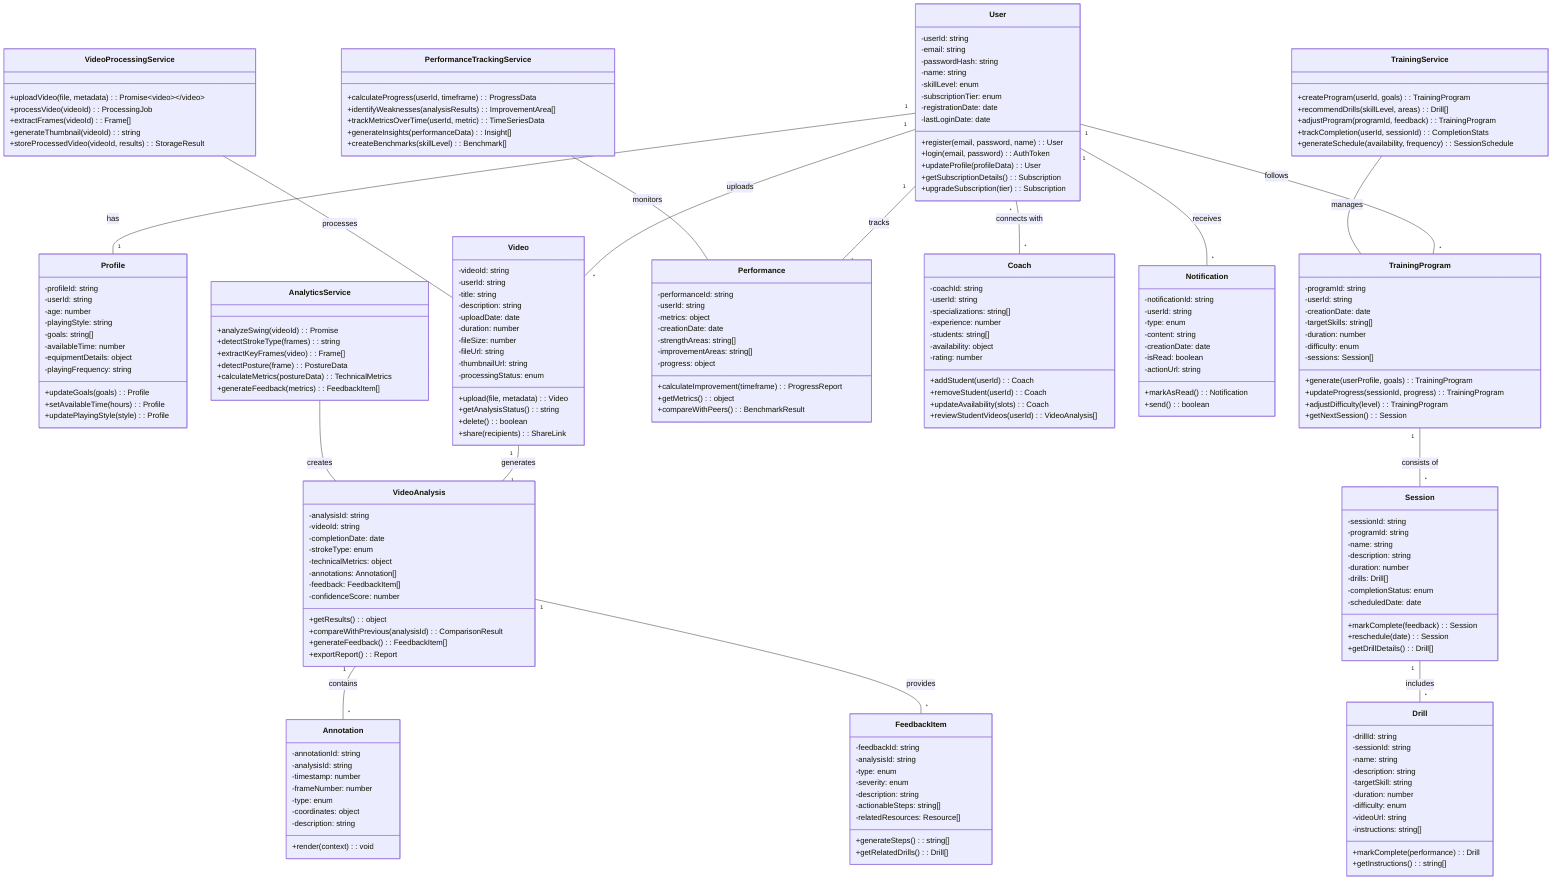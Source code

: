 classDiagram
    class User {
        -userId: string
        -email: string
        -passwordHash: string
        -name: string
        -skillLevel: enum
        -subscriptionTier: enum
        -registrationDate: date
        -lastLoginDate: date
        +register(email, password, name): User
        +login(email, password): AuthToken
        +updateProfile(profileData): User
        +getSubscriptionDetails(): Subscription
        +upgradeSubscription(tier): Subscription
    }

    class Profile {
        -profileId: string
        -userId: string
        -age: number
        -playingStyle: string
        -goals: string[]
        -availableTime: number
        -equipmentDetails: object
        -playingFrequency: string
        +updateGoals(goals): Profile
        +setAvailableTime(hours): Profile
        +updatePlayingStyle(style): Profile
    }

    class Video {
        -videoId: string
        -userId: string
        -title: string
        -description: string
        -uploadDate: date
        -duration: number
        -fileSize: number
        -fileUrl: string
        -thumbnailUrl: string
        -processingStatus: enum
        +upload(file, metadata): Video
        +getAnalysisStatus(): string
        +delete(): boolean
        +share(recipients): ShareLink
    }

    class VideoAnalysis {
        -analysisId: string
        -videoId: string
        -completionDate: date
        -strokeType: enum
        -technicalMetrics: object
        -annotations: Annotation[]
        -feedback: FeedbackItem[]
        -confidenceScore: number
        +getResults(): object
        +compareWithPrevious(analysisId): ComparisonResult
        +generateFeedback(): FeedbackItem[]
        +exportReport(): Report
    }

    class Annotation {
        -annotationId: string
        -analysisId: string
        -timestamp: number
        -frameNumber: number
        -type: enum
        -coordinates: object
        -description: string
        +render(context): void
    }

    class TrainingProgram {
        -programId: string
        -userId: string
        -creationDate: date
        -targetSkills: string[]
        -duration: number
        -difficulty: enum
        -sessions: Session[]
        +generate(userProfile, goals): TrainingProgram
        +updateProgress(sessionId, progress): TrainingProgram
        +adjustDifficulty(level): TrainingProgram
        +getNextSession(): Session
    }

    class Session {
        -sessionId: string
        -programId: string
        -name: string
        -description: string
        -duration: number
        -drills: Drill[]
        -completionStatus: enum
        -scheduledDate: date
        +markComplete(feedback): Session
        +reschedule(date): Session
        +getDrillDetails(): Drill[]
    }

    class Drill {
        -drillId: string
        -sessionId: string
        -name: string
        -description: string
        -targetSkill: string
        -duration: number
        -difficulty: enum
        -videoUrl: string
        -instructions: string[]
        +markComplete(performance): Drill
        +getInstructions(): string[]
    }

    class Performance {
        -performanceId: string
        -userId: string
        -metrics: object
        -creationDate: date
        -strengthAreas: string[]
        -improvementAreas: string[]
        -progress: object
        +calculateImprovement(timeframe): ProgressReport
        +getMetrics(): object
        +compareWithPeers(): BenchmarkResult
    }

    class FeedbackItem {
        -feedbackId: string
        -analysisId: string
        -type: enum
        -severity: enum
        -description: string
        -actionableSteps: string[]
        -relatedResources: Resource[]
        +generateSteps(): string[]
        +getRelatedDrills(): Drill[]
    }

    class Coach {
        -coachId: string
        -userId: string
        -specializations: string[]
        -experience: number
        -students: string[]
        -availability: object
        -rating: number
        +addStudent(userId): Coach
        +removeStudent(userId): Coach
        +updateAvailability(slots): Coach
        +reviewStudentVideos(userId): VideoAnalysis[]
    }

    class Notification {
        -notificationId: string
        -userId: string
        -type: enum
        -content: string
        -creationDate: date
        -isRead: boolean
        -actionUrl: string
        +markAsRead(): Notification
        +send(): boolean
    }

    class AnalyticsService {
        +analyzeSwing(videoId): Promise<VideoAnalysis>
        +detectStrokeType(frames): string
        +extractKeyFrames(video): Frame[]
        +detectPosture(frame): PostureData
        +calculateMetrics(postureData): TechnicalMetrics
        +generateFeedback(metrics): FeedbackItem[]
    }

    class TrainingService {
        +createProgram(userId, goals): TrainingProgram
        +recommendDrills(skillLevel, areas): Drill[]
        +adjustProgram(programId, feedback): TrainingProgram
        +trackCompletion(userId, sessionId): CompletionStats
        +generateSchedule(availability, frequency): SessionSchedule
    }

    class VideoProcessingService {
        +uploadVideo(file, metadata): Promise<Video>
        +processVideo(videoId): ProcessingJob
        +extractFrames(videoId): Frame[]
        +generateThumbnail(videoId): string
        +storeProcessedVideo(videoId, results): StorageResult
    }

    class PerformanceTrackingService {
        +calculateProgress(userId, timeframe): ProgressData
        +identifyWeaknesses(analysisResults): ImprovementArea[]
        +trackMetricsOverTime(userId, metric): TimeSeriesData
        +generateInsights(performanceData): Insight[]
        +createBenchmarks(skillLevel): Benchmark[]
    }

    User "1" -- "1" Profile: has
    User "1" -- "*" Video: uploads
    User "1" -- "*" TrainingProgram: follows
    User "1" -- "1" Performance: tracks
    Video "1" -- "1" VideoAnalysis: generates
    VideoAnalysis "1" -- "*" Annotation: contains
    VideoAnalysis "1" -- "*" FeedbackItem: provides
    TrainingProgram "1" -- "*" Session: consists of
    Session "1" -- "*" Drill: includes
    User "*" -- "*" Coach: connects with
    User "1" -- "*" Notification: receives
    
    AnalyticsService -- VideoAnalysis: creates
    TrainingService -- TrainingProgram: manages
    VideoProcessingService -- Video: processes
    PerformanceTrackingService -- Performance: monitors